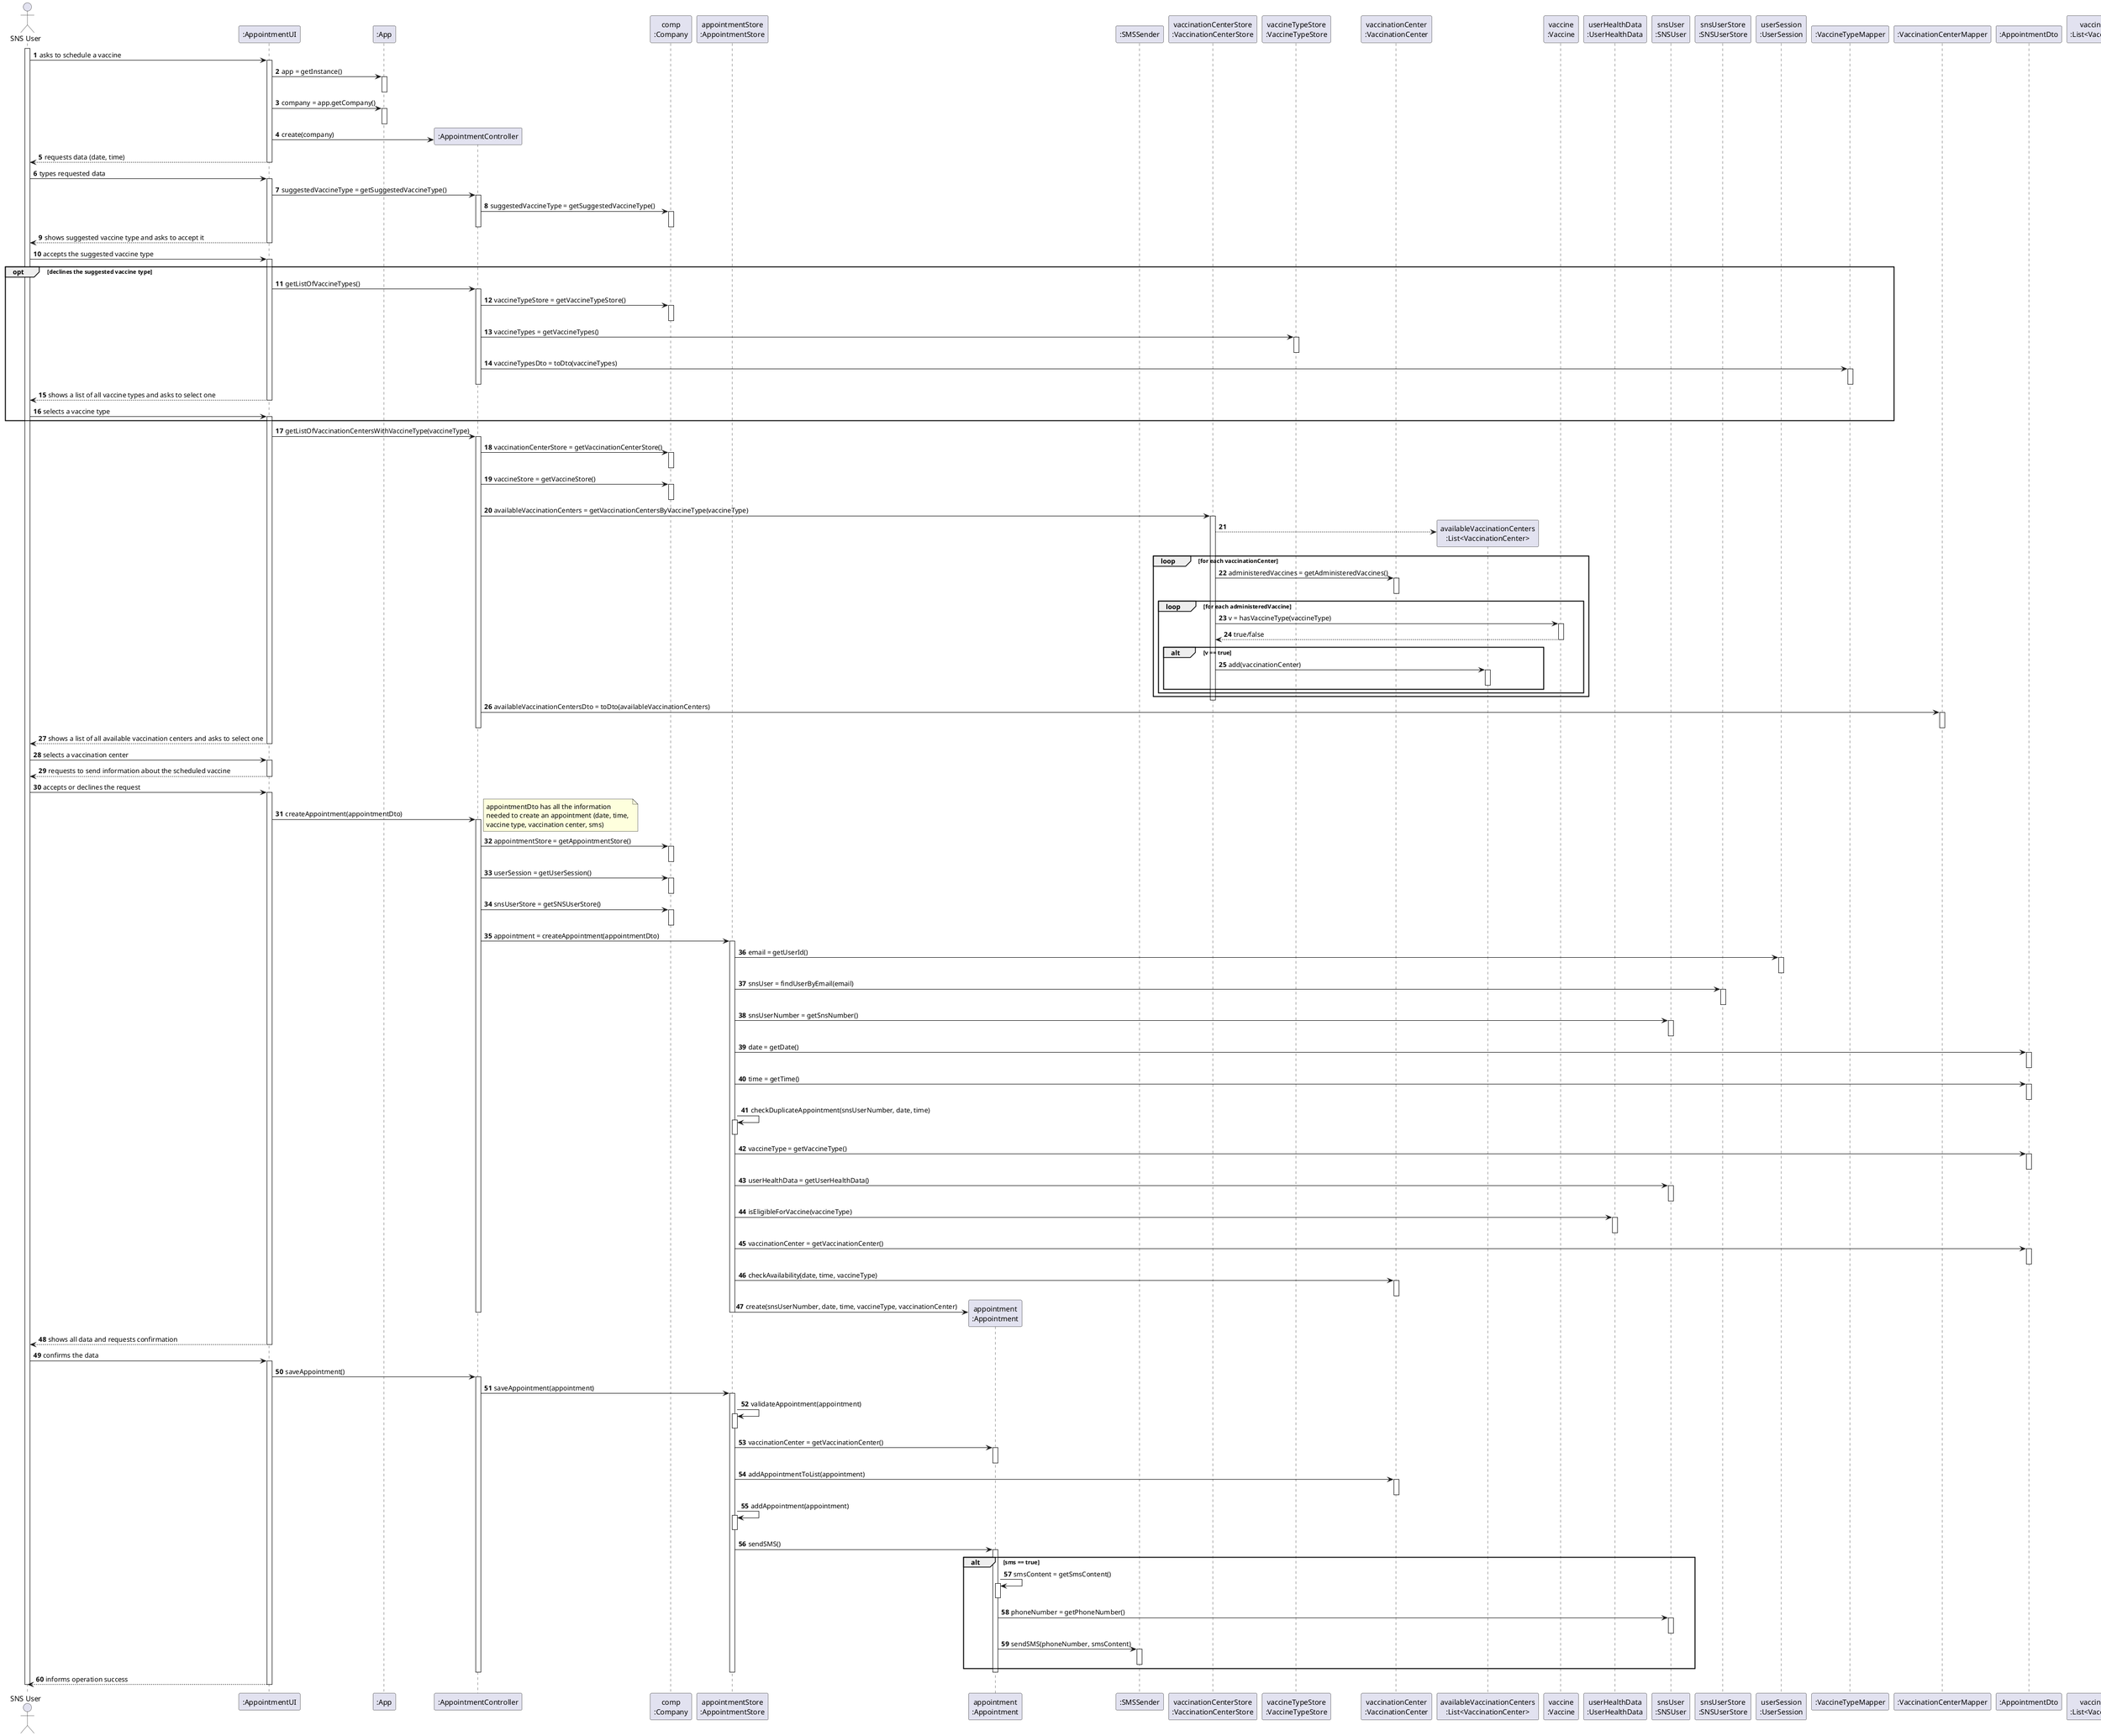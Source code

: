 @startuml US01_SD
autonumber
' hide footbox
actor "SNS User" as user

participant ":AppointmentUI" as ui
participant ":App" as app
participant ":AppointmentController" as controller
participant "comp\n:Company" as company
participant "appointmentStore\n:AppointmentStore" as appointmentStore
participant "appointment\n:Appointment" as appointment
participant ":SMSSender" as smsSender
participant "vaccinationCenterStore\n:VaccinationCenterStore" as vacCenterStore
participant "vaccineTypeStore\n:VaccineTypeStore" as vacTypeStore
participant "vaccinationCenter\n:VaccinationCenter" as vacCenter
participant "availableVaccinationCenters\n:List<VaccinationCenter>" as vacCenterList
participant "vaccine\n:Vaccine" as vaccine
participant "userHealthData\n:UserHealthData" as userHealthData
participant "snsUser\n:SNSUser" as snsUser
participant "snsUserStore\n:SNSUserStore" as snsUserStore
participant "userSession\n:UserSession" as userSession
participant ":VaccineTypeMapper" as vacTypeMapper
participant ":VaccinationCenterMapper" as vacCenterMapper
participant ":AppointmentDto" as appointmentDto
participant "vaccineTypes\n:List<VaccineType>"
participant "vaccineTypesDto\n:List<VaccineTypeDto>"
participant "administeredVaccines\n:List<Vaccine>"

activate user

user -> ui : asks to schedule a vaccine

activate ui
    ui -> app : app = getInstance()
    activate app
    deactivate app
    ui -> app : company = app.getCompany()
    activate app
    deactivate app
    ui -> controller** : create(company)
    ui --> user : requests data (date, time)
deactivate ui

user -> ui : types requested data

activate ui
    ui -> controller : suggestedVaccineType = getSuggestedVaccineType()
    activate controller
        controller -> company : suggestedVaccineType = getSuggestedVaccineType()
        activate company
        deactivate company
    deactivate controller
    ui --> user : shows suggested vaccine type and asks to accept it
deactivate ui

user -> ui : accepts the suggested vaccine type

opt declines the suggested vaccine type
    activate ui
        ui -> controller : getListOfVaccineTypes()
        activate controller
            controller -> company : vaccineTypeStore = getVaccineTypeStore()
            activate company
            deactivate company
            controller -> vacTypeStore : vaccineTypes = getVaccineTypes()
            activate vacTypeStore
            deactivate vacTypeStore
            controller -> vacTypeMapper : vaccineTypesDto = toDto(vaccineTypes)
            activate vacTypeMapper
            deactivate vacTypeMapper
        deactivate controller
        ui --> user : shows a list of all vaccine types and asks to select one
    deactivate ui

user -> ui : selects a vaccine type

activate ui
end
    ui -> controller : getListOfVaccinationCentersWithVaccineType(vaccineType)
    activate controller
        controller -> company : vaccinationCenterStore = getVaccinationCenterStore()
        activate company
        deactivate company
        controller -> company : vaccineStore = getVaccineStore()
        activate company
        deactivate company
        controller -> vacCenterStore : availableVaccinationCenters = getVaccinationCentersByVaccineType(vaccineType)
        activate vacCenterStore
            vacCenterStore --> vacCenterList**
            loop for each vaccinationCenter
                vacCenterStore -> vacCenter : administeredVaccines = getAdministeredVaccines()
                activate vacCenter
                deactivate vacCenter
                loop for each administeredVaccine
                    vacCenterStore -> vaccine : v = hasVaccineType(vaccineType)
                    activate vaccine
                        vaccine --> vacCenterStore : true/false
                    deactivate vaccine
                    alt v == true
                        vacCenterStore -> vacCenterList : add(vaccinationCenter)
                        activate vacCenterList
                        deactivate vacCenterList
                    end
                end
            end
        deactivate vacCenterStore
        controller -> vacCenterMapper : availableVaccinationCentersDto = toDto(availableVaccinationCenters)
        activate vacCenterMapper
        deactivate vacCenterMapper
    deactivate controller
    ui --> user : shows a list of all available vaccination centers and asks to select one
deactivate ui

user -> ui : selects a vaccination center

activate ui
    ui --> user : requests to send information about the scheduled vaccine
deactivate ui

user -> ui : accepts or declines the request

activate ui
    ui -> controller : createAppointment(appointmentDto)
    note right
        appointmentDto has all the information 
        needed to create an appointment (date, time, 
        vaccine type, vaccination center, sms)
    end note
    activate controller
        controller -> company : appointmentStore = getAppointmentStore()
        activate company
        deactivate company
        controller -> company : userSession = getUserSession()
        activate company
        deactivate company
        controller -> company : snsUserStore = getSNSUserStore()
        activate company
        deactivate company
        controller -> appointmentStore : appointment = createAppointment(appointmentDto)
        activate appointmentStore
            appointmentStore -> userSession : email = getUserId()
            activate userSession
            deactivate userSession
            appointmentStore -> snsUserStore : snsUser = findUserByEmail(email)
            activate snsUserStore
            deactivate snsUserStore
            appointmentStore -> snsUser : snsUserNumber = getSnsNumber()
            activate snsUser
            deactivate snsUser
            appointmentStore -> appointmentDto : date = getDate()
            activate appointmentDto
            deactivate appointmentDto
            appointmentStore -> appointmentDto : time = getTime()
            activate appointmentDto
            deactivate appointmentDto
            appointmentStore -> appointmentStore : checkDuplicateAppointment(snsUserNumber, date, time)
            activate appointmentStore
            deactivate appointmentStore
            appointmentStore -> appointmentDto : vaccineType = getVaccineType()
            activate appointmentDto
            deactivate appointmentDto
            appointmentStore -> snsUser : userHealthData = getUserHealthData()
            activate snsUser
            deactivate snsUser
            appointmentStore -> userHealthData : isEligibleForVaccine(vaccineType)
            activate userHealthData
            deactivate userHealthData
            appointmentStore -> appointmentDto : vaccinationCenter = getVaccinationCenter()
            activate appointmentDto
            deactivate appointmentDto
            appointmentStore -> vacCenter : checkAvailability(date, time, vaccineType)
            activate vacCenter
            deactivate vacCenter
            appointmentStore -> appointment** : create(snsUserNumber, date, time, vaccineType, vaccinationCenter)
        deactivate appointmentStore
    deactivate controller
    ui --> user : shows all data and requests confirmation
deactivate ui

user -> ui : confirms the data

activate ui 
    ui -> controller : saveAppointment()
    activate controller
        controller -> appointmentStore : saveAppointment(appointment)
        activate appointmentStore
            appointmentStore -> appointmentStore : validateAppointment(appointment)
            activate appointmentStore
            deactivate appointmentStore
            appointmentStore -> appointment : vaccinationCenter = getVaccinationCenter()
            activate appointment
            deactivate appointment
            appointmentStore -> vacCenter : addAppointmentToList(appointment)
            activate vacCenter
            deactivate vacCenter         
            appointmentStore -> appointmentStore : addAppointment(appointment)
            activate appointmentStore
            deactivate appointmentStore
            appointmentStore -> appointment : sendSMS()
            activate appointment
                alt sms == true
                    appointment -> appointment : smsContent = getSmsContent()
                    activate appointment
                    deactivate appointment
                    appointment -> snsUser : phoneNumber = getPhoneNumber()
                    activate snsUser
                    deactivate snsUser
                    appointment -> smsSender : sendSMS(phoneNumber, smsContent)
                    activate smsSender
                    deactivate smsSender
                end
            deactivate appointment
        deactivate appointmentStore
    deactivate controller
    ui --> user : informs operation success
deactivate ui

deactivate user

@enduml